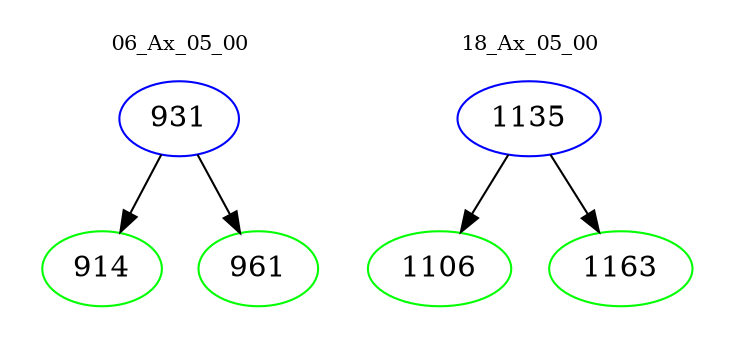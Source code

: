 digraph{
subgraph cluster_0 {
color = white
label = "06_Ax_05_00";
fontsize=10;
T0_931 [label="931", color="blue"]
T0_931 -> T0_914 [color="black"]
T0_914 [label="914", color="green"]
T0_931 -> T0_961 [color="black"]
T0_961 [label="961", color="green"]
}
subgraph cluster_1 {
color = white
label = "18_Ax_05_00";
fontsize=10;
T1_1135 [label="1135", color="blue"]
T1_1135 -> T1_1106 [color="black"]
T1_1106 [label="1106", color="green"]
T1_1135 -> T1_1163 [color="black"]
T1_1163 [label="1163", color="green"]
}
}
